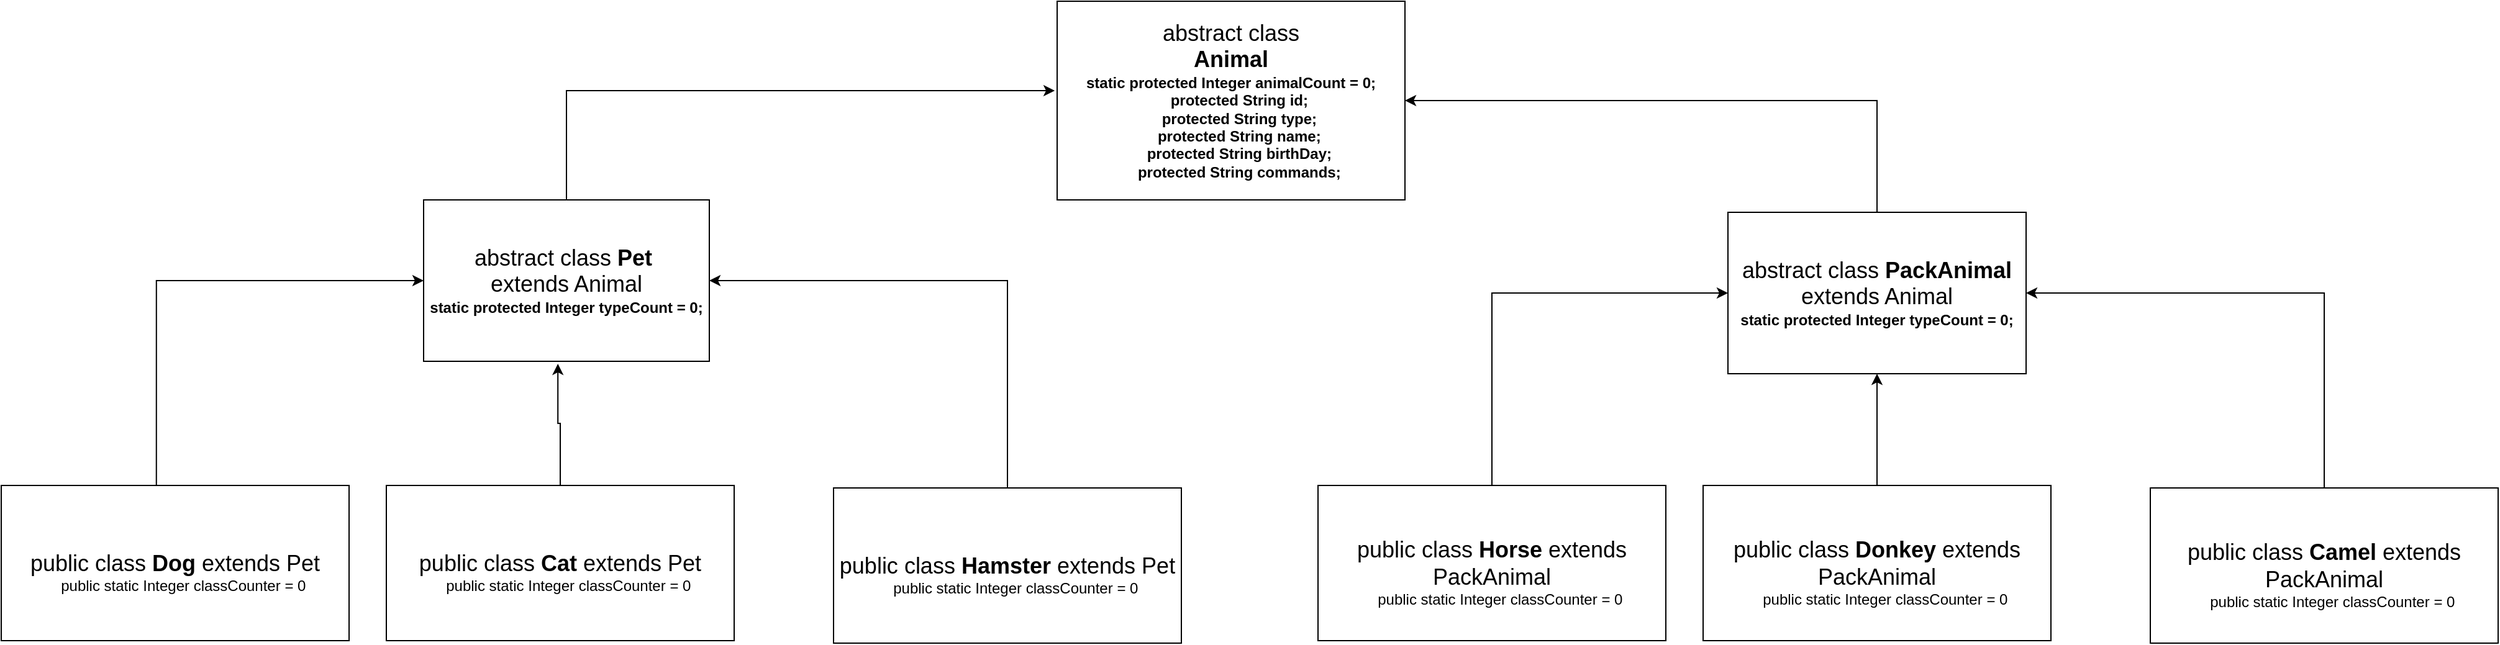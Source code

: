 <mxfile version="22.0.8" type="device">
  <diagram name="Page-1" id="mRgb6biELGjg9NK95t7G">
    <mxGraphModel dx="2901" dy="1148" grid="1" gridSize="10" guides="1" tooltips="1" connect="1" arrows="1" fold="1" page="1" pageScale="1" pageWidth="827" pageHeight="1169" math="0" shadow="0">
      <root>
        <mxCell id="0" />
        <mxCell id="1" parent="0" />
        <mxCell id="w9CObdMbceUlI3j7XBJq-1" value="&lt;font style=&quot;font-size: 18px;&quot;&gt;abstract class&lt;br&gt;&lt;b&gt;Animal&lt;/b&gt;&lt;/font&gt;&lt;br&gt;&lt;div style=&quot;&quot;&gt;&lt;b&gt;static protected Integer animalCount = 0;&lt;/b&gt;&lt;/div&gt;&lt;div style=&quot;&quot;&gt;&lt;b&gt;&amp;nbsp; &amp;nbsp; protected String id;&lt;/b&gt;&lt;/div&gt;&lt;div style=&quot;&quot;&gt;&lt;b&gt;&amp;nbsp; &amp;nbsp; protected String type;&lt;/b&gt;&lt;/div&gt;&lt;div style=&quot;&quot;&gt;&lt;b&gt;&amp;nbsp; &amp;nbsp; protected String name;&lt;/b&gt;&lt;/div&gt;&lt;div style=&quot;&quot;&gt;&lt;b&gt;&amp;nbsp; &amp;nbsp; protected String birthDay;&lt;/b&gt;&lt;/div&gt;&lt;div style=&quot;&quot;&gt;&lt;b&gt;&amp;nbsp; &amp;nbsp; protected String commands;&lt;/b&gt;&lt;/div&gt;" style="rounded=0;whiteSpace=wrap;html=1;" vertex="1" parent="1">
          <mxGeometry x="250" y="130" width="280" height="160" as="geometry" />
        </mxCell>
        <mxCell id="w9CObdMbceUlI3j7XBJq-2" value="&lt;font style=&quot;font-size: 18px;&quot;&gt;abstract class&amp;nbsp;&lt;b&gt;Pet&amp;nbsp;&lt;br&gt;&lt;/b&gt;&lt;/font&gt;&lt;font style=&quot;font-size: 18px;&quot;&gt;extends Animal&lt;/font&gt;&lt;br&gt;&lt;b&gt;static protected Integer typeCount = 0;&lt;/b&gt;" style="rounded=0;whiteSpace=wrap;html=1;" vertex="1" parent="1">
          <mxGeometry x="-260" y="290" width="230" height="130" as="geometry" />
        </mxCell>
        <mxCell id="w9CObdMbceUlI3j7XBJq-17" style="edgeStyle=orthogonalEdgeStyle;rounded=0;orthogonalLoop=1;jettySize=auto;html=1;entryX=0;entryY=0.5;entryDx=0;entryDy=0;exitX=0.446;exitY=0.008;exitDx=0;exitDy=0;exitPerimeter=0;" edge="1" parent="1" source="w9CObdMbceUlI3j7XBJq-5" target="w9CObdMbceUlI3j7XBJq-2">
          <mxGeometry relative="1" as="geometry" />
        </mxCell>
        <mxCell id="w9CObdMbceUlI3j7XBJq-5" value="&lt;br&gt;&lt;div&gt;&lt;font style=&quot;font-size: 18px;&quot;&gt;public class &lt;b&gt;Dog&lt;/b&gt; extends Pet&lt;/font&gt;&lt;/div&gt;&lt;div&gt;&amp;nbsp; &amp;nbsp; public static Integer classCounter = 0&lt;/div&gt;" style="rounded=0;whiteSpace=wrap;html=1;" vertex="1" parent="1">
          <mxGeometry x="-600" y="520" width="280" height="125" as="geometry" />
        </mxCell>
        <mxCell id="w9CObdMbceUlI3j7XBJq-25" style="edgeStyle=orthogonalEdgeStyle;rounded=0;orthogonalLoop=1;jettySize=auto;html=1;entryX=1;entryY=0.5;entryDx=0;entryDy=0;exitX=0.5;exitY=0;exitDx=0;exitDy=0;" edge="1" parent="1" source="w9CObdMbceUlI3j7XBJq-10" target="w9CObdMbceUlI3j7XBJq-1">
          <mxGeometry relative="1" as="geometry" />
        </mxCell>
        <mxCell id="w9CObdMbceUlI3j7XBJq-10" value="&lt;font style=&quot;font-size: 18px;&quot;&gt;abstract class&amp;nbsp;&lt;b&gt;PackAnimal&lt;br&gt;&lt;/b&gt;&lt;/font&gt;&lt;font style=&quot;font-size: 18px;&quot;&gt;extends Animal&lt;/font&gt;&lt;br&gt;&lt;b&gt;static protected Integer typeCount = 0;&lt;/b&gt;" style="rounded=0;whiteSpace=wrap;html=1;" vertex="1" parent="1">
          <mxGeometry x="790" y="300" width="240" height="130" as="geometry" />
        </mxCell>
        <mxCell id="w9CObdMbceUlI3j7XBJq-11" value="&lt;br&gt;&lt;div&gt;&lt;font style=&quot;font-size: 18px;&quot;&gt;public class &lt;b&gt;Cat&lt;/b&gt; extends Pet&lt;/font&gt;&lt;/div&gt;&lt;div&gt;&amp;nbsp; &amp;nbsp; public static Integer classCounter = 0&lt;/div&gt;" style="rounded=0;whiteSpace=wrap;html=1;" vertex="1" parent="1">
          <mxGeometry x="-290" y="520" width="280" height="125" as="geometry" />
        </mxCell>
        <mxCell id="w9CObdMbceUlI3j7XBJq-19" style="edgeStyle=orthogonalEdgeStyle;rounded=0;orthogonalLoop=1;jettySize=auto;html=1;entryX=1;entryY=0.5;entryDx=0;entryDy=0;exitX=0.5;exitY=0;exitDx=0;exitDy=0;" edge="1" parent="1" source="w9CObdMbceUlI3j7XBJq-12" target="w9CObdMbceUlI3j7XBJq-2">
          <mxGeometry relative="1" as="geometry" />
        </mxCell>
        <mxCell id="w9CObdMbceUlI3j7XBJq-12" value="&lt;br&gt;&lt;div&gt;&lt;font style=&quot;font-size: 18px;&quot;&gt;public class &lt;b&gt;Hamster&lt;/b&gt; extends Pet&lt;/font&gt;&lt;/div&gt;&lt;div&gt;&amp;nbsp; &amp;nbsp; public static Integer classCounter = 0&lt;/div&gt;" style="rounded=0;whiteSpace=wrap;html=1;" vertex="1" parent="1">
          <mxGeometry x="70" y="522" width="280" height="125" as="geometry" />
        </mxCell>
        <mxCell id="w9CObdMbceUlI3j7XBJq-21" style="edgeStyle=orthogonalEdgeStyle;rounded=0;orthogonalLoop=1;jettySize=auto;html=1;entryX=0;entryY=0.5;entryDx=0;entryDy=0;exitX=0.5;exitY=0;exitDx=0;exitDy=0;" edge="1" parent="1" source="w9CObdMbceUlI3j7XBJq-13" target="w9CObdMbceUlI3j7XBJq-10">
          <mxGeometry relative="1" as="geometry" />
        </mxCell>
        <mxCell id="w9CObdMbceUlI3j7XBJq-13" value="&lt;br&gt;&lt;div&gt;&lt;font style=&quot;font-size: 18px;&quot;&gt;public class &lt;b&gt;Horse&amp;nbsp;&lt;/b&gt;extends PackAnimal&lt;/font&gt;&lt;/div&gt;&lt;div&gt;&amp;nbsp; &amp;nbsp; public static Integer classCounter = 0&lt;/div&gt;" style="rounded=0;whiteSpace=wrap;html=1;" vertex="1" parent="1">
          <mxGeometry x="460" y="520" width="280" height="125" as="geometry" />
        </mxCell>
        <mxCell id="w9CObdMbceUlI3j7XBJq-23" style="edgeStyle=orthogonalEdgeStyle;rounded=0;orthogonalLoop=1;jettySize=auto;html=1;entryX=1;entryY=0.5;entryDx=0;entryDy=0;exitX=0.5;exitY=0;exitDx=0;exitDy=0;" edge="1" parent="1" source="w9CObdMbceUlI3j7XBJq-14" target="w9CObdMbceUlI3j7XBJq-10">
          <mxGeometry relative="1" as="geometry" />
        </mxCell>
        <mxCell id="w9CObdMbceUlI3j7XBJq-14" value="&lt;br&gt;&lt;div&gt;&lt;font style=&quot;font-size: 18px;&quot;&gt;public class &lt;b&gt;Camel&amp;nbsp;&lt;/b&gt;extends PackAnimal&lt;/font&gt;&lt;/div&gt;&lt;div&gt;&amp;nbsp; &amp;nbsp; public static Integer classCounter = 0&lt;/div&gt;" style="rounded=0;whiteSpace=wrap;html=1;" vertex="1" parent="1">
          <mxGeometry x="1130" y="522" width="280" height="125" as="geometry" />
        </mxCell>
        <mxCell id="w9CObdMbceUlI3j7XBJq-22" style="edgeStyle=orthogonalEdgeStyle;rounded=0;orthogonalLoop=1;jettySize=auto;html=1;entryX=0.5;entryY=1;entryDx=0;entryDy=0;" edge="1" parent="1" source="w9CObdMbceUlI3j7XBJq-15" target="w9CObdMbceUlI3j7XBJq-10">
          <mxGeometry relative="1" as="geometry" />
        </mxCell>
        <mxCell id="w9CObdMbceUlI3j7XBJq-15" value="&lt;br&gt;&lt;div&gt;&lt;font style=&quot;font-size: 18px;&quot;&gt;public class &lt;b&gt;Donkey&amp;nbsp;&lt;/b&gt;extends PackAnimal&lt;/font&gt;&lt;/div&gt;&lt;div&gt;&amp;nbsp; &amp;nbsp; public static Integer classCounter = 0&lt;/div&gt;" style="rounded=0;whiteSpace=wrap;html=1;" vertex="1" parent="1">
          <mxGeometry x="770" y="520" width="280" height="125" as="geometry" />
        </mxCell>
        <mxCell id="w9CObdMbceUlI3j7XBJq-18" style="edgeStyle=orthogonalEdgeStyle;rounded=0;orthogonalLoop=1;jettySize=auto;html=1;entryX=0.47;entryY=1.015;entryDx=0;entryDy=0;entryPerimeter=0;" edge="1" parent="1" source="w9CObdMbceUlI3j7XBJq-11" target="w9CObdMbceUlI3j7XBJq-2">
          <mxGeometry relative="1" as="geometry" />
        </mxCell>
        <mxCell id="w9CObdMbceUlI3j7XBJq-20" style="edgeStyle=orthogonalEdgeStyle;rounded=0;orthogonalLoop=1;jettySize=auto;html=1;entryX=-0.007;entryY=0.45;entryDx=0;entryDy=0;entryPerimeter=0;exitX=0.5;exitY=0;exitDx=0;exitDy=0;" edge="1" parent="1" source="w9CObdMbceUlI3j7XBJq-2" target="w9CObdMbceUlI3j7XBJq-1">
          <mxGeometry relative="1" as="geometry" />
        </mxCell>
      </root>
    </mxGraphModel>
  </diagram>
</mxfile>

